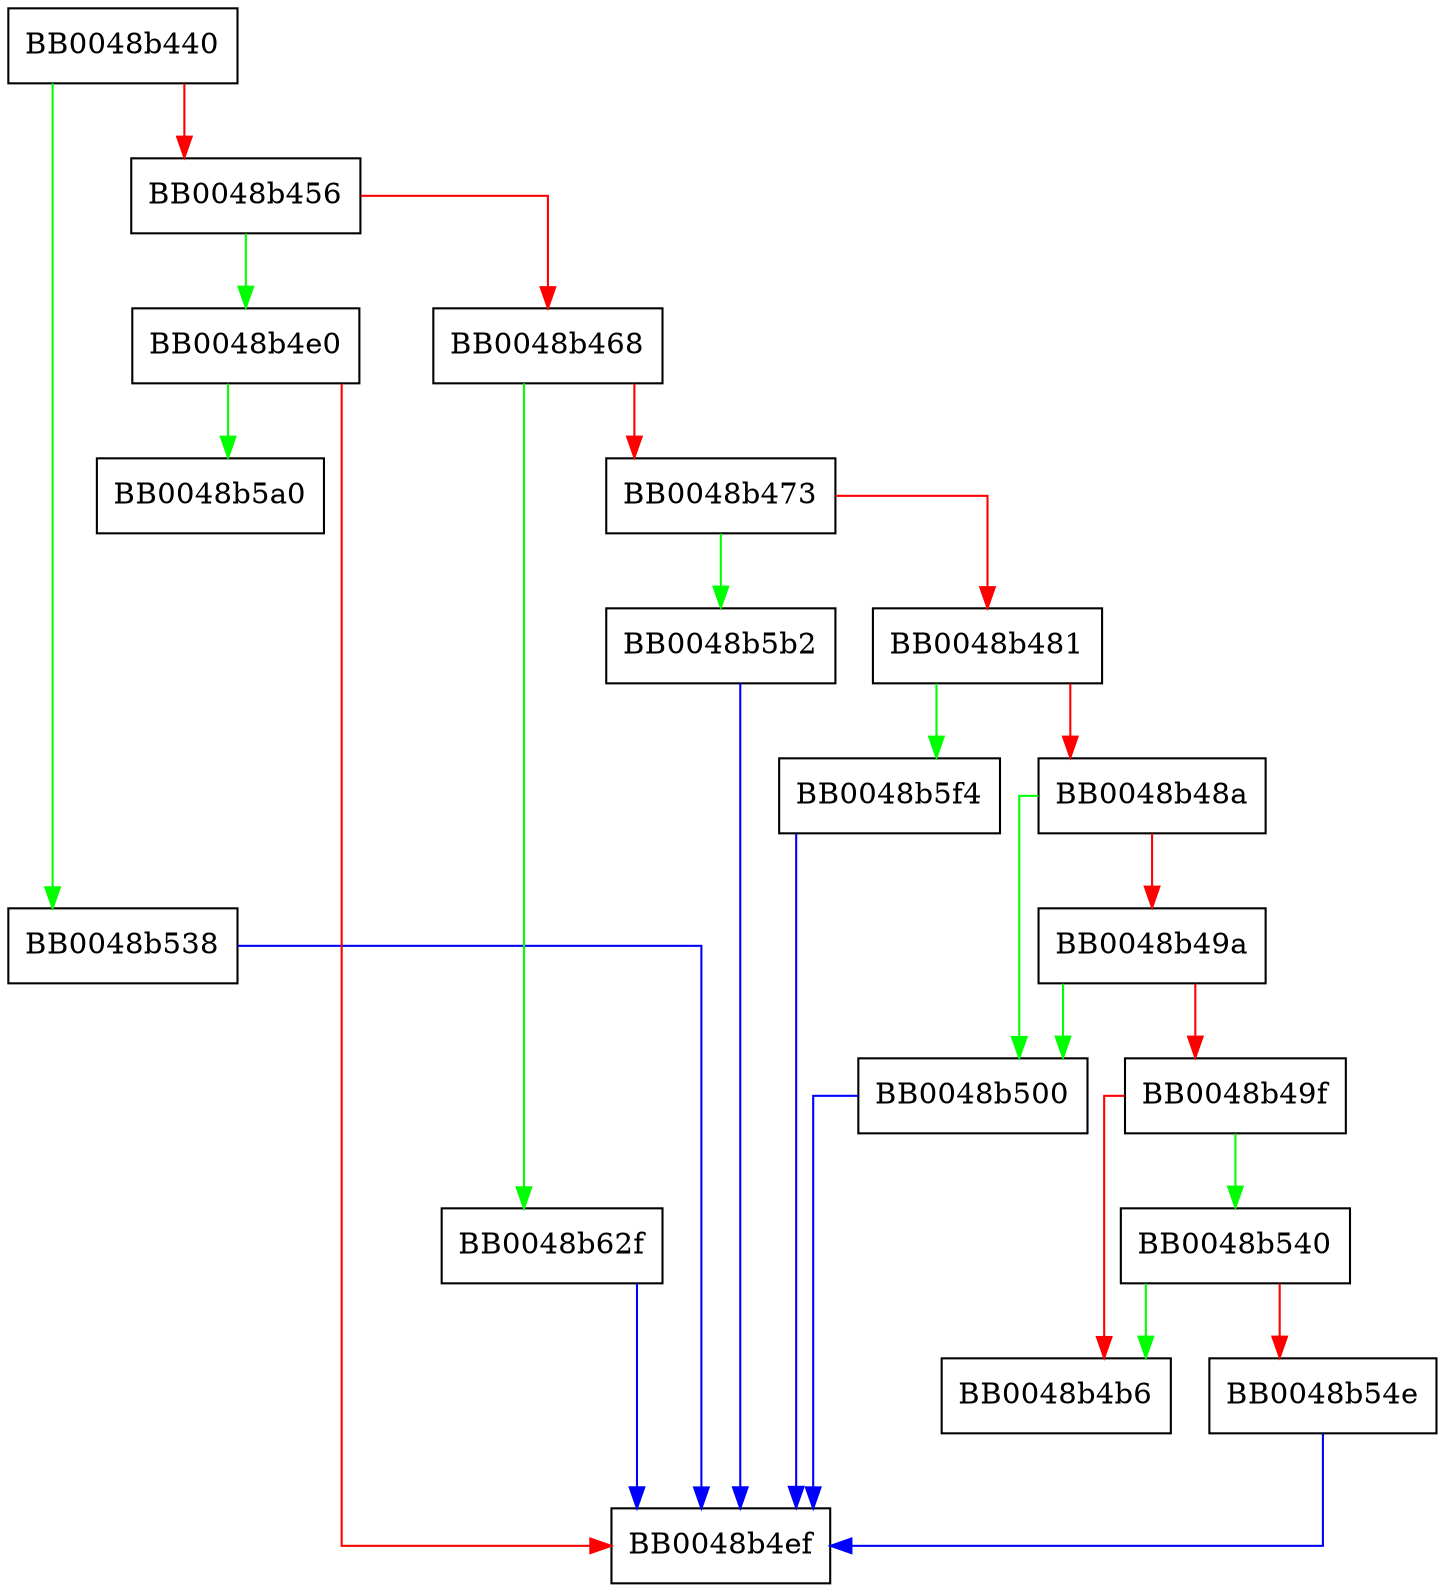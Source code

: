 digraph ssl_write_internal {
  node [shape="box"];
  graph [splines=ortho];
  BB0048b440 -> BB0048b538 [color="green"];
  BB0048b440 -> BB0048b456 [color="red"];
  BB0048b456 -> BB0048b4e0 [color="green"];
  BB0048b456 -> BB0048b468 [color="red"];
  BB0048b468 -> BB0048b62f [color="green"];
  BB0048b468 -> BB0048b473 [color="red"];
  BB0048b473 -> BB0048b5b2 [color="green"];
  BB0048b473 -> BB0048b481 [color="red"];
  BB0048b481 -> BB0048b5f4 [color="green"];
  BB0048b481 -> BB0048b48a [color="red"];
  BB0048b48a -> BB0048b500 [color="green"];
  BB0048b48a -> BB0048b49a [color="red"];
  BB0048b49a -> BB0048b500 [color="green"];
  BB0048b49a -> BB0048b49f [color="red"];
  BB0048b49f -> BB0048b540 [color="green"];
  BB0048b49f -> BB0048b4b6 [color="red"];
  BB0048b4e0 -> BB0048b5a0 [color="green"];
  BB0048b4e0 -> BB0048b4ef [color="red"];
  BB0048b500 -> BB0048b4ef [color="blue"];
  BB0048b538 -> BB0048b4ef [color="blue"];
  BB0048b540 -> BB0048b4b6 [color="green"];
  BB0048b540 -> BB0048b54e [color="red"];
  BB0048b54e -> BB0048b4ef [color="blue"];
  BB0048b5b2 -> BB0048b4ef [color="blue"];
  BB0048b5f4 -> BB0048b4ef [color="blue"];
  BB0048b62f -> BB0048b4ef [color="blue"];
}